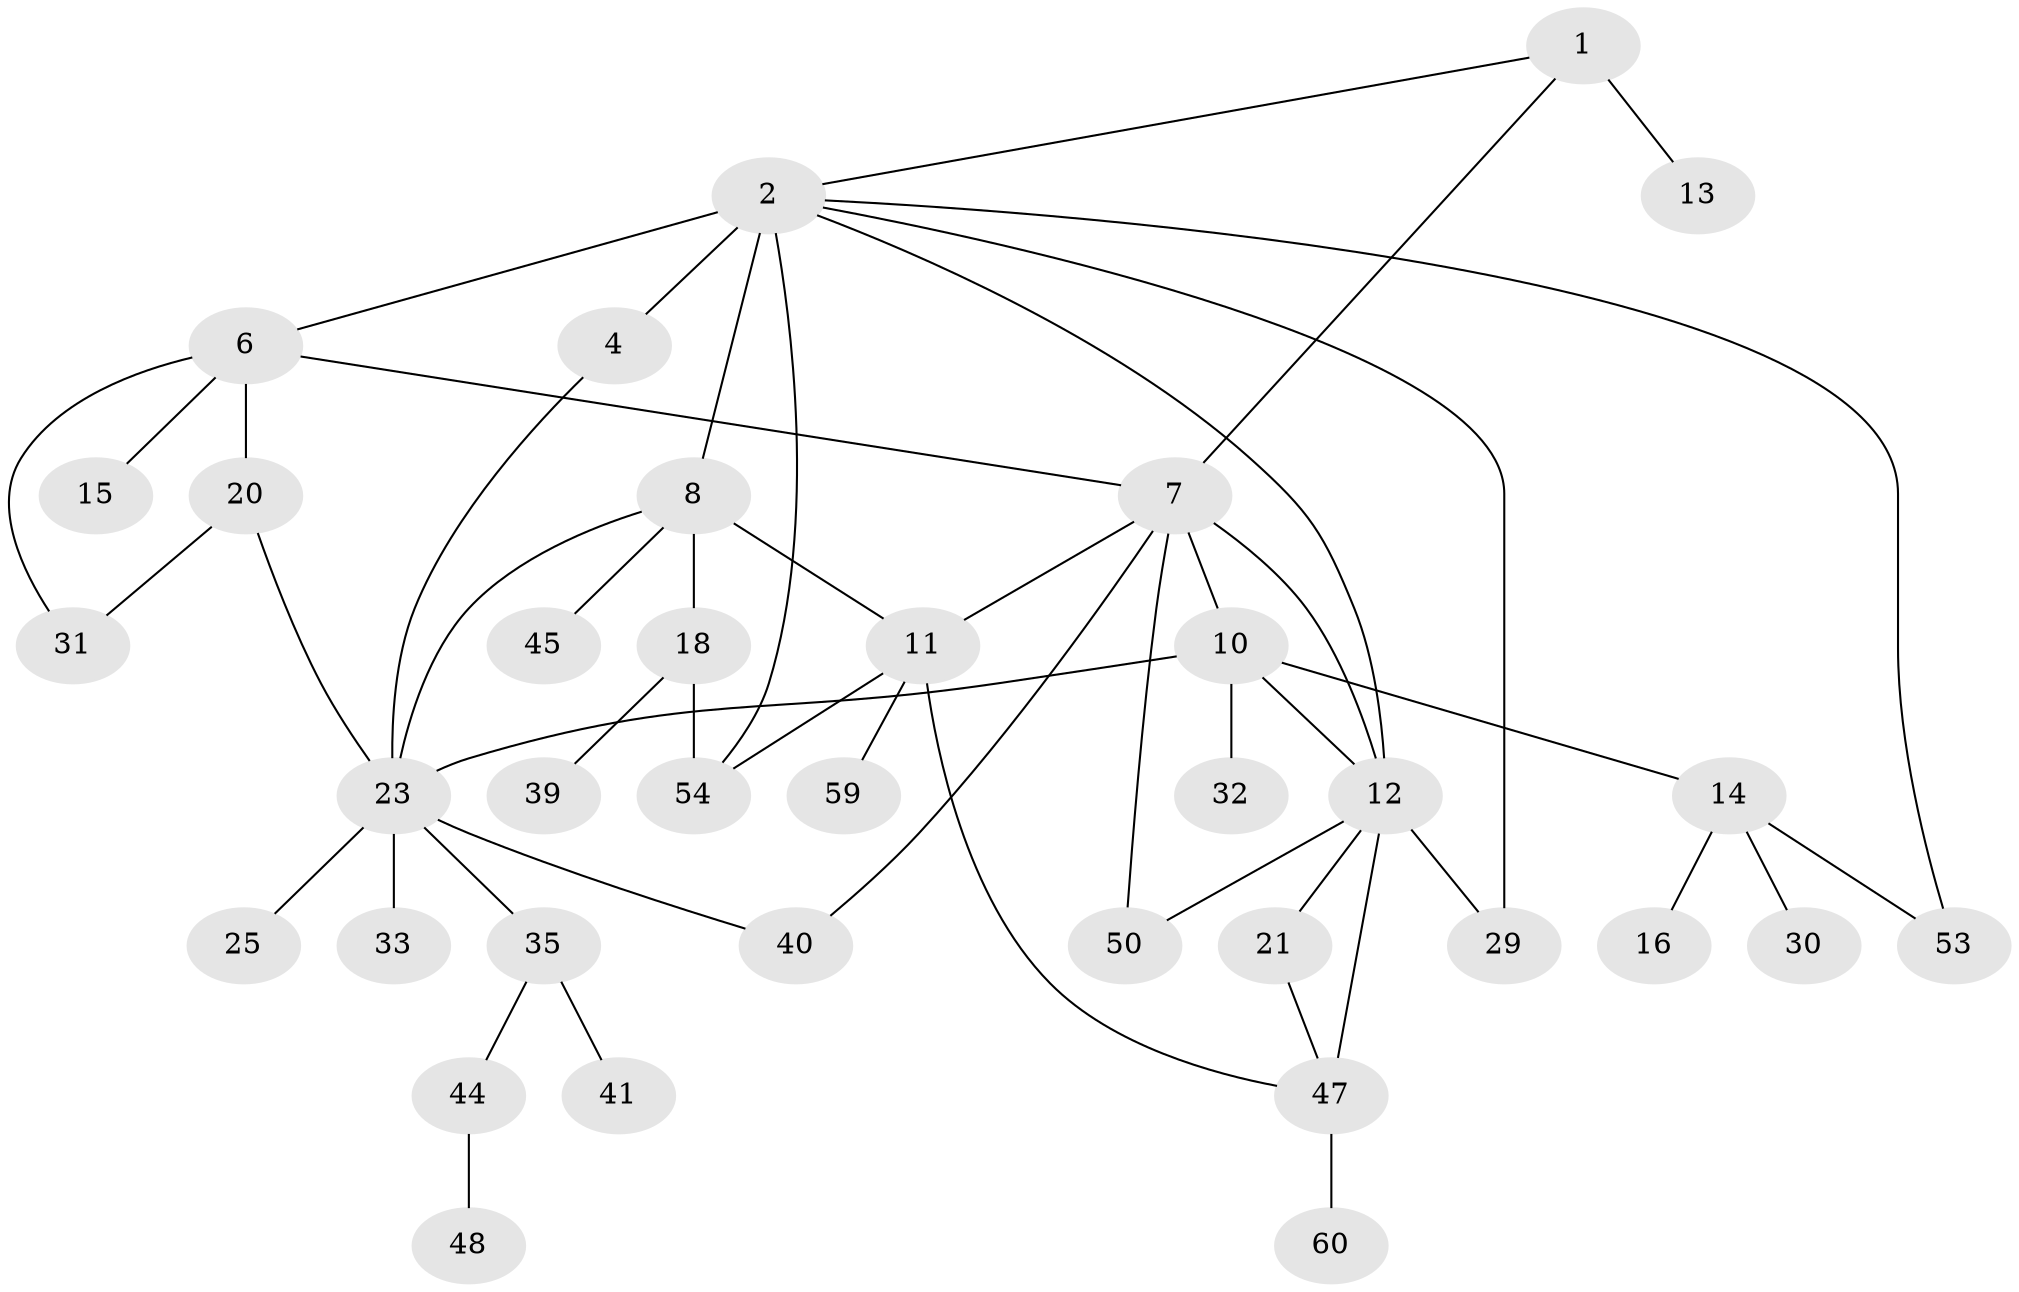 // original degree distribution, {4: 0.08333333333333333, 6: 0.05, 5: 0.13333333333333333, 3: 0.16666666666666666, 1: 0.3, 2: 0.26666666666666666}
// Generated by graph-tools (version 1.1) at 2025/17/03/04/25 18:17:09]
// undirected, 36 vertices, 51 edges
graph export_dot {
graph [start="1"]
  node [color=gray90,style=filled];
  1;
  2 [super="+5+3+17"];
  4;
  6;
  7 [super="+22"];
  8 [super="+9"];
  10 [super="+58"];
  11 [super="+49"];
  12 [super="+34+43+27"];
  13;
  14 [super="+28"];
  15;
  16;
  18;
  20;
  21;
  23 [super="+36+24"];
  25 [super="+52"];
  29;
  30;
  31;
  32;
  33;
  35;
  39;
  40;
  41;
  44;
  45;
  47 [super="+51"];
  48;
  50;
  53;
  54 [super="+56"];
  59;
  60;
  1 -- 2;
  1 -- 7 [weight=2];
  1 -- 13;
  2 -- 4 [weight=3];
  2 -- 6;
  2 -- 8;
  2 -- 12;
  2 -- 53;
  2 -- 54;
  2 -- 29;
  4 -- 23;
  6 -- 15;
  6 -- 20;
  6 -- 31;
  6 -- 7;
  7 -- 10;
  7 -- 11;
  7 -- 50;
  7 -- 12;
  7 -- 40;
  8 -- 18;
  8 -- 11;
  8 -- 45;
  8 -- 23;
  10 -- 14;
  10 -- 32;
  10 -- 12;
  10 -- 23;
  11 -- 59;
  11 -- 54;
  11 -- 47;
  12 -- 21;
  12 -- 50;
  12 -- 29;
  12 -- 47 [weight=2];
  14 -- 16;
  14 -- 53;
  14 -- 30;
  18 -- 39;
  18 -- 54;
  20 -- 31;
  20 -- 23;
  21 -- 47;
  23 -- 25;
  23 -- 35;
  23 -- 33;
  23 -- 40;
  35 -- 41;
  35 -- 44;
  44 -- 48;
  47 -- 60;
}
